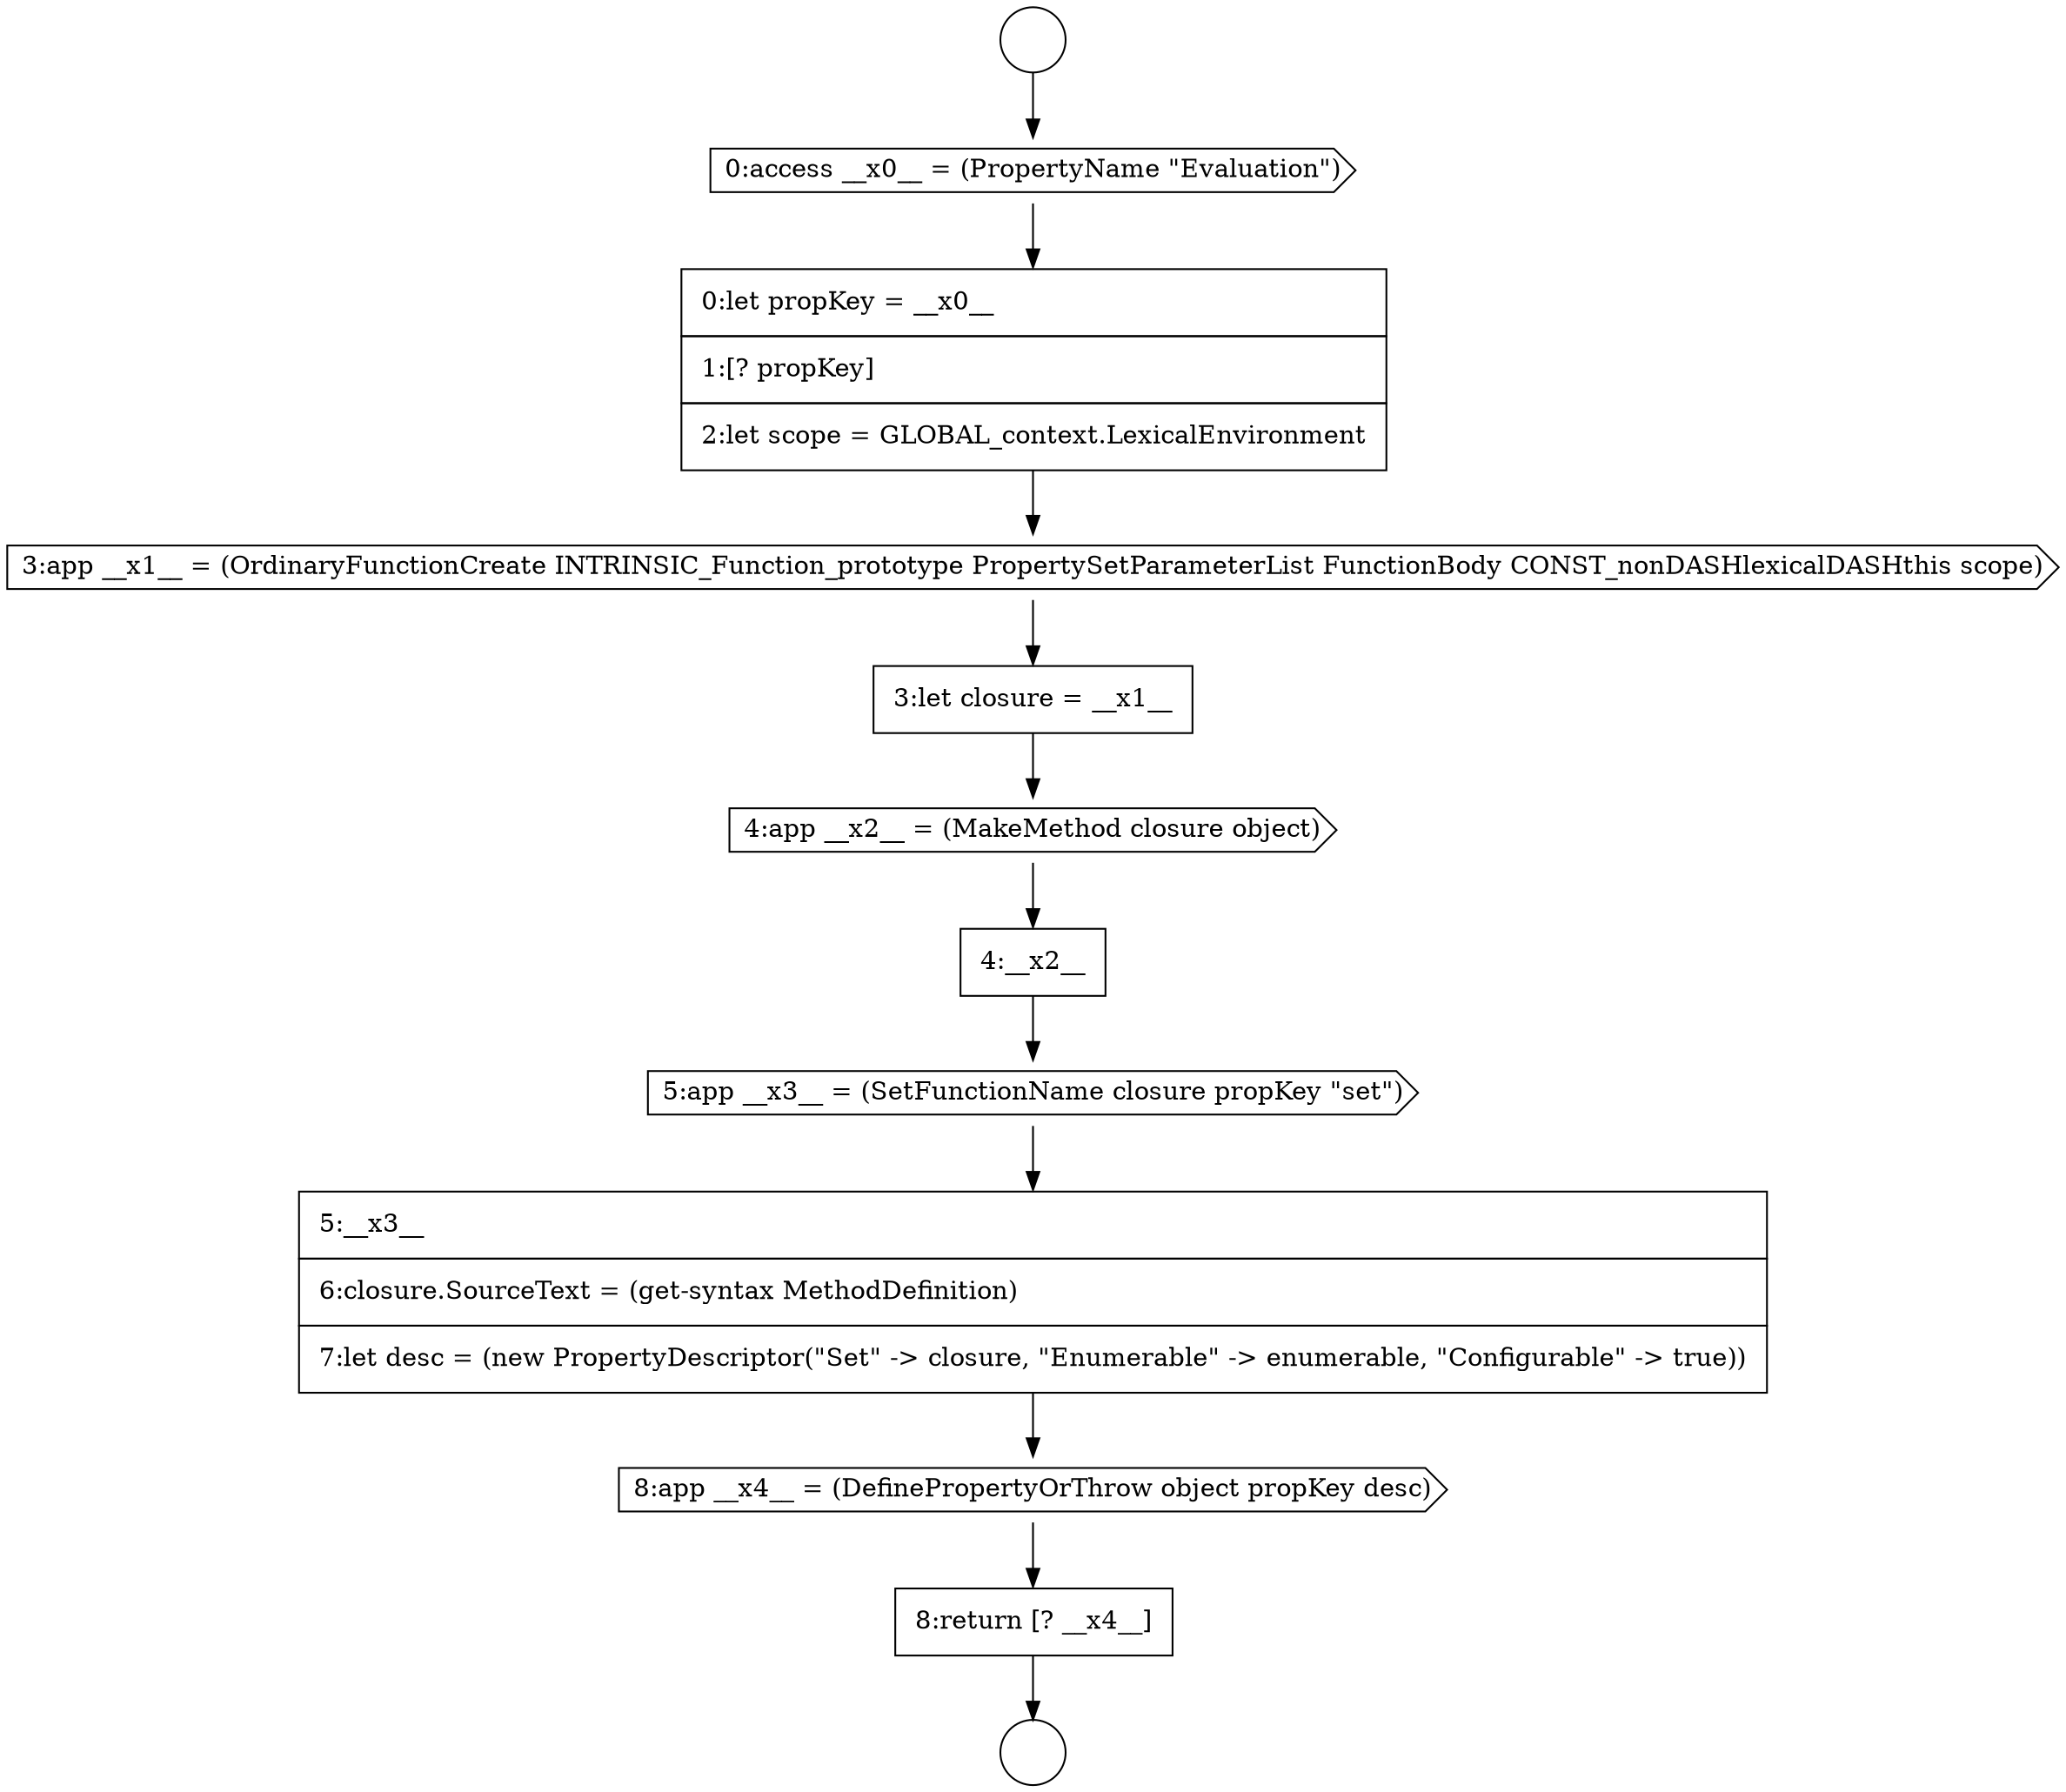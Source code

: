 digraph {
  node9241 [shape=none, margin=0, label=<<font color="black">
    <table border="0" cellborder="1" cellspacing="0" cellpadding="10">
      <tr><td align="left">5:__x3__</td></tr>
      <tr><td align="left">6:closure.SourceText = (get-syntax MethodDefinition)</td></tr>
      <tr><td align="left">7:let desc = (new PropertyDescriptor(&quot;Set&quot; -&gt; closure, &quot;Enumerable&quot; -&gt; enumerable, &quot;Configurable&quot; -&gt; true))</td></tr>
    </table>
  </font>> color="black" fillcolor="white" style=filled]
  node9233 [shape=circle label=" " color="black" fillcolor="white" style=filled]
  node9240 [shape=cds, label=<<font color="black">5:app __x3__ = (SetFunctionName closure propKey &quot;set&quot;)</font>> color="black" fillcolor="white" style=filled]
  node9236 [shape=cds, label=<<font color="black">3:app __x1__ = (OrdinaryFunctionCreate INTRINSIC_Function_prototype PropertySetParameterList FunctionBody CONST_nonDASHlexicalDASHthis scope)</font>> color="black" fillcolor="white" style=filled]
  node9237 [shape=none, margin=0, label=<<font color="black">
    <table border="0" cellborder="1" cellspacing="0" cellpadding="10">
      <tr><td align="left">3:let closure = __x1__</td></tr>
    </table>
  </font>> color="black" fillcolor="white" style=filled]
  node9243 [shape=none, margin=0, label=<<font color="black">
    <table border="0" cellborder="1" cellspacing="0" cellpadding="10">
      <tr><td align="left">8:return [? __x4__]</td></tr>
    </table>
  </font>> color="black" fillcolor="white" style=filled]
  node9232 [shape=circle label=" " color="black" fillcolor="white" style=filled]
  node9238 [shape=cds, label=<<font color="black">4:app __x2__ = (MakeMethod closure object)</font>> color="black" fillcolor="white" style=filled]
  node9242 [shape=cds, label=<<font color="black">8:app __x4__ = (DefinePropertyOrThrow object propKey desc)</font>> color="black" fillcolor="white" style=filled]
  node9234 [shape=cds, label=<<font color="black">0:access __x0__ = (PropertyName &quot;Evaluation&quot;)</font>> color="black" fillcolor="white" style=filled]
  node9239 [shape=none, margin=0, label=<<font color="black">
    <table border="0" cellborder="1" cellspacing="0" cellpadding="10">
      <tr><td align="left">4:__x2__</td></tr>
    </table>
  </font>> color="black" fillcolor="white" style=filled]
  node9235 [shape=none, margin=0, label=<<font color="black">
    <table border="0" cellborder="1" cellspacing="0" cellpadding="10">
      <tr><td align="left">0:let propKey = __x0__</td></tr>
      <tr><td align="left">1:[? propKey]</td></tr>
      <tr><td align="left">2:let scope = GLOBAL_context.LexicalEnvironment</td></tr>
    </table>
  </font>> color="black" fillcolor="white" style=filled]
  node9235 -> node9236 [ color="black"]
  node9241 -> node9242 [ color="black"]
  node9238 -> node9239 [ color="black"]
  node9239 -> node9240 [ color="black"]
  node9232 -> node9234 [ color="black"]
  node9234 -> node9235 [ color="black"]
  node9243 -> node9233 [ color="black"]
  node9236 -> node9237 [ color="black"]
  node9237 -> node9238 [ color="black"]
  node9240 -> node9241 [ color="black"]
  node9242 -> node9243 [ color="black"]
}
